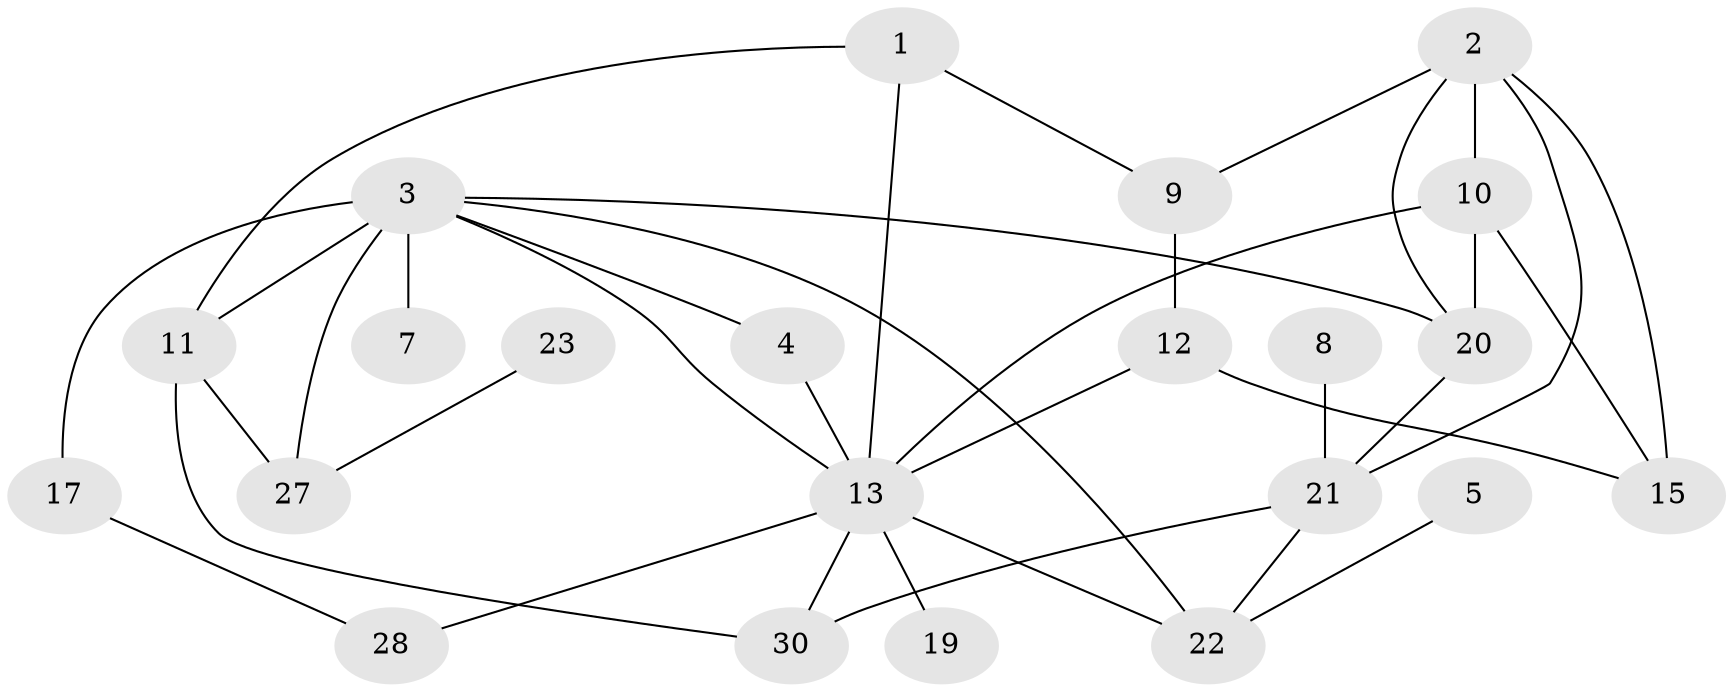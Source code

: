 // original degree distribution, {3: 0.20689655172413793, 2: 0.2413793103448276, 6: 0.05172413793103448, 0: 0.15517241379310345, 1: 0.1724137931034483, 4: 0.13793103448275862, 5: 0.034482758620689655}
// Generated by graph-tools (version 1.1) at 2025/33/03/09/25 02:33:23]
// undirected, 22 vertices, 36 edges
graph export_dot {
graph [start="1"]
  node [color=gray90,style=filled];
  1;
  2;
  3;
  4;
  5;
  7;
  8;
  9;
  10;
  11;
  12;
  13;
  15;
  17;
  19;
  20;
  21;
  22;
  23;
  27;
  28;
  30;
  1 -- 9 [weight=1.0];
  1 -- 11 [weight=1.0];
  1 -- 13 [weight=1.0];
  2 -- 9 [weight=1.0];
  2 -- 10 [weight=1.0];
  2 -- 15 [weight=1.0];
  2 -- 20 [weight=1.0];
  2 -- 21 [weight=1.0];
  3 -- 4 [weight=1.0];
  3 -- 7 [weight=2.0];
  3 -- 11 [weight=1.0];
  3 -- 13 [weight=1.0];
  3 -- 17 [weight=1.0];
  3 -- 20 [weight=1.0];
  3 -- 22 [weight=1.0];
  3 -- 27 [weight=1.0];
  4 -- 13 [weight=1.0];
  5 -- 22 [weight=1.0];
  8 -- 21 [weight=1.0];
  9 -- 12 [weight=1.0];
  10 -- 13 [weight=1.0];
  10 -- 15 [weight=1.0];
  10 -- 20 [weight=2.0];
  11 -- 27 [weight=1.0];
  11 -- 30 [weight=1.0];
  12 -- 13 [weight=1.0];
  12 -- 15 [weight=1.0];
  13 -- 19 [weight=1.0];
  13 -- 22 [weight=1.0];
  13 -- 28 [weight=1.0];
  13 -- 30 [weight=1.0];
  17 -- 28 [weight=1.0];
  20 -- 21 [weight=2.0];
  21 -- 22 [weight=1.0];
  21 -- 30 [weight=1.0];
  23 -- 27 [weight=1.0];
}

